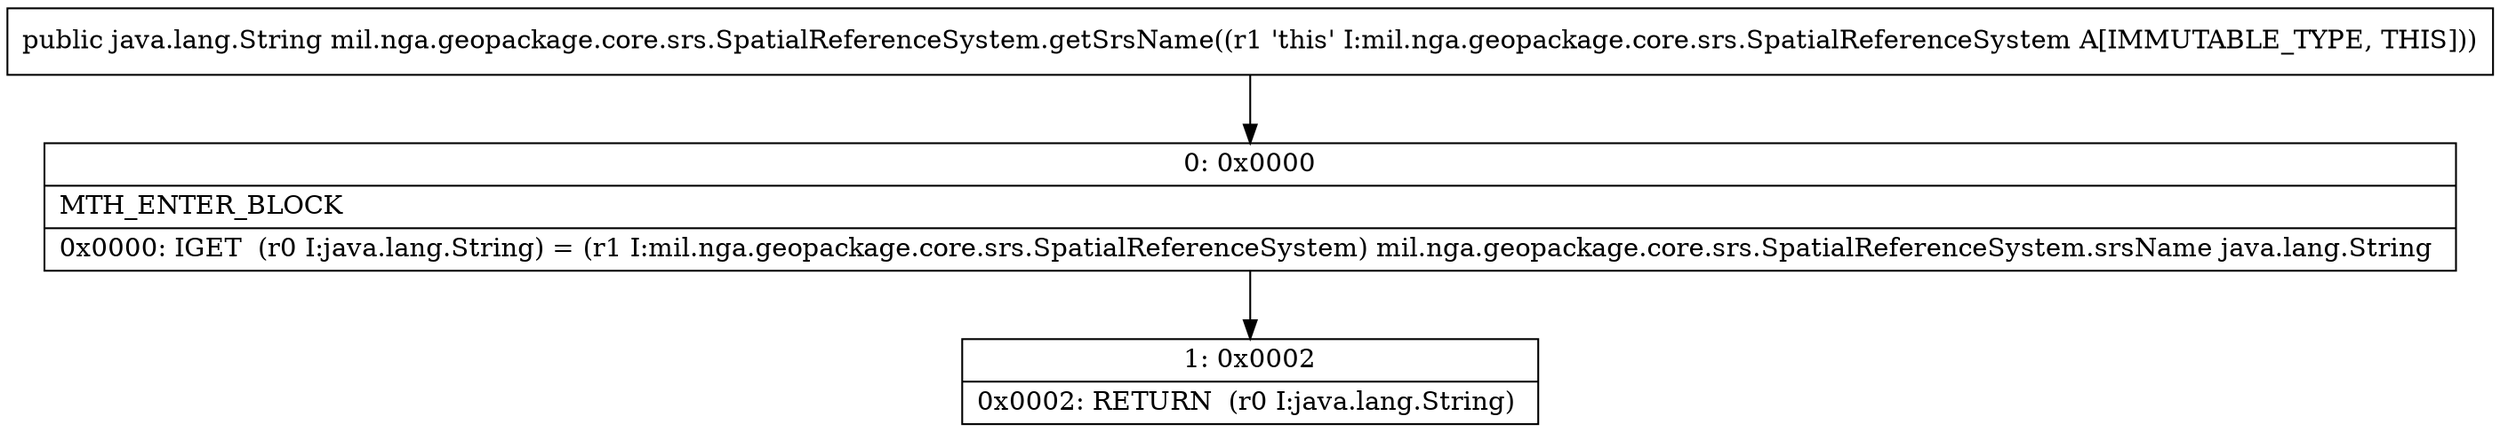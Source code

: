 digraph "CFG formil.nga.geopackage.core.srs.SpatialReferenceSystem.getSrsName()Ljava\/lang\/String;" {
Node_0 [shape=record,label="{0\:\ 0x0000|MTH_ENTER_BLOCK\l|0x0000: IGET  (r0 I:java.lang.String) = (r1 I:mil.nga.geopackage.core.srs.SpatialReferenceSystem) mil.nga.geopackage.core.srs.SpatialReferenceSystem.srsName java.lang.String \l}"];
Node_1 [shape=record,label="{1\:\ 0x0002|0x0002: RETURN  (r0 I:java.lang.String) \l}"];
MethodNode[shape=record,label="{public java.lang.String mil.nga.geopackage.core.srs.SpatialReferenceSystem.getSrsName((r1 'this' I:mil.nga.geopackage.core.srs.SpatialReferenceSystem A[IMMUTABLE_TYPE, THIS])) }"];
MethodNode -> Node_0;
Node_0 -> Node_1;
}

